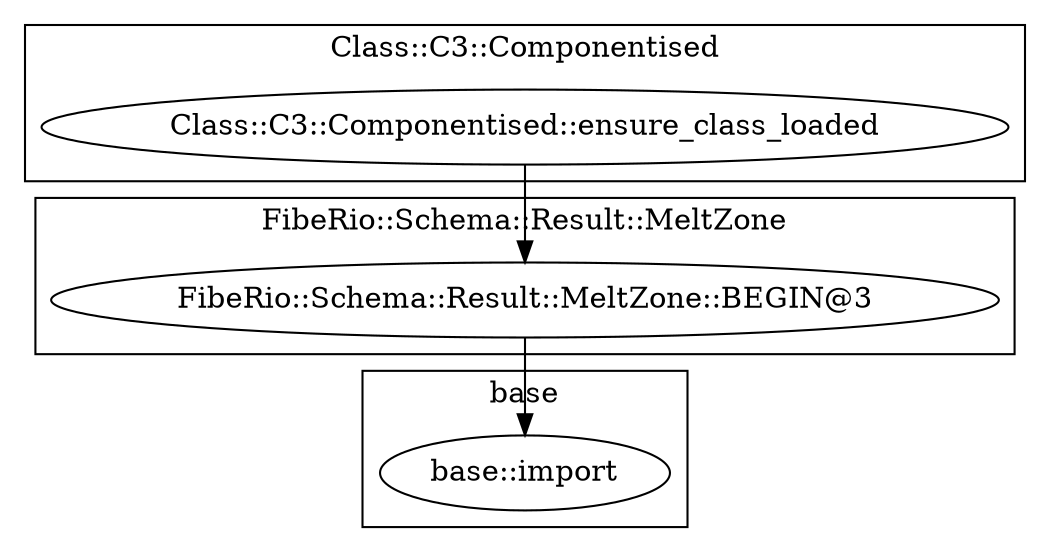 digraph {
graph [overlap=false]
subgraph cluster_base {
	label="base";
	"base::import";
}
subgraph cluster_FibeRio_Schema_Result_MeltZone {
	label="FibeRio::Schema::Result::MeltZone";
	"FibeRio::Schema::Result::MeltZone::BEGIN@3";
}
subgraph cluster_Class_C3_Componentised {
	label="Class::C3::Componentised";
	"Class::C3::Componentised::ensure_class_loaded";
}
"Class::C3::Componentised::ensure_class_loaded" -> "FibeRio::Schema::Result::MeltZone::BEGIN@3";
"FibeRio::Schema::Result::MeltZone::BEGIN@3" -> "base::import";
}
